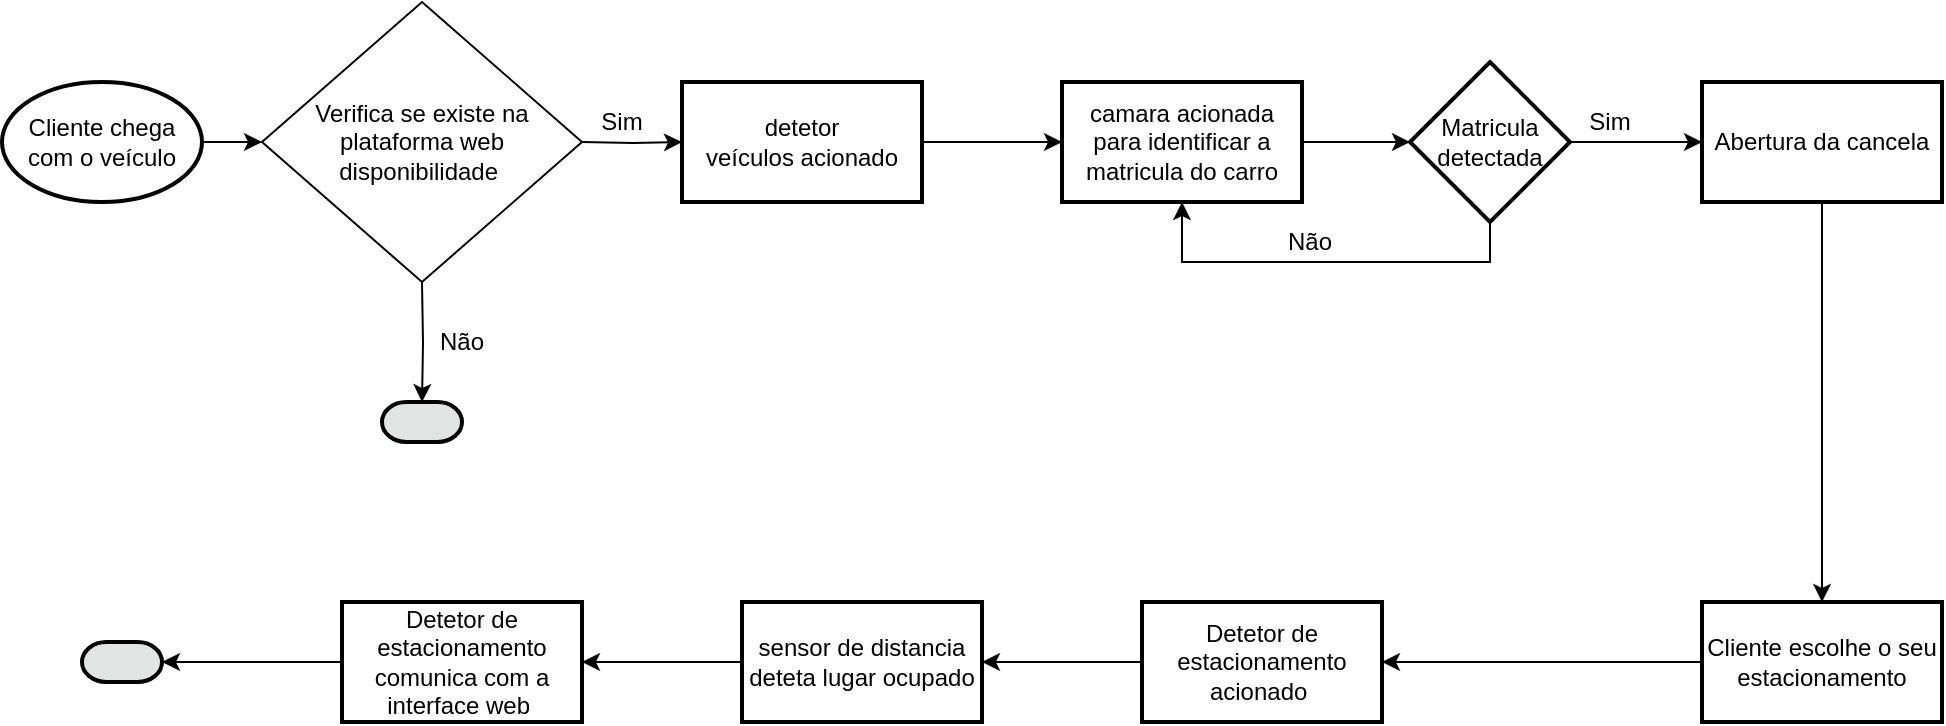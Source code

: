 <mxfile version="14.5.8" type="github">
  <diagram name="Page-1" id="74e2e168-ea6b-b213-b513-2b3c1d86103e">
    <mxGraphModel dx="1038" dy="584" grid="1" gridSize="10" guides="1" tooltips="1" connect="1" arrows="1" fold="1" page="1" pageScale="1" pageWidth="1100" pageHeight="850" background="#ffffff" math="0" shadow="0">
      <root>
        <mxCell id="0" />
        <mxCell id="1" parent="0" />
        <mxCell id="MZQw4CxkcWhRret7eLtc-27" value="" style="edgeStyle=orthogonalEdgeStyle;rounded=0;orthogonalLoop=1;jettySize=auto;html=1;" edge="1" parent="1" source="MZQw4CxkcWhRret7eLtc-1">
          <mxGeometry relative="1" as="geometry">
            <mxPoint x="160" y="170" as="targetPoint" />
          </mxGeometry>
        </mxCell>
        <mxCell id="MZQw4CxkcWhRret7eLtc-1" value="Cliente chega com o veículo" style="strokeWidth=2;html=1;shape=mxgraph.flowchart.start_1;whiteSpace=wrap;" vertex="1" parent="1">
          <mxGeometry x="30" y="140" width="100" height="60" as="geometry" />
        </mxCell>
        <mxCell id="MZQw4CxkcWhRret7eLtc-5" value="" style="edgeStyle=orthogonalEdgeStyle;rounded=0;orthogonalLoop=1;jettySize=auto;html=1;exitX=1;exitY=0.5;exitDx=0;exitDy=0;" edge="1" parent="1" source="MZQw4CxkcWhRret7eLtc-6" target="MZQw4CxkcWhRret7eLtc-4">
          <mxGeometry relative="1" as="geometry">
            <mxPoint x="480" y="170" as="sourcePoint" />
          </mxGeometry>
        </mxCell>
        <mxCell id="MZQw4CxkcWhRret7eLtc-11" value="" style="edgeStyle=orthogonalEdgeStyle;rounded=0;orthogonalLoop=1;jettySize=auto;html=1;" edge="1" parent="1" source="MZQw4CxkcWhRret7eLtc-4" target="MZQw4CxkcWhRret7eLtc-10">
          <mxGeometry relative="1" as="geometry" />
        </mxCell>
        <mxCell id="MZQw4CxkcWhRret7eLtc-4" value="camara acionada para identificar a matricula do carro" style="whiteSpace=wrap;html=1;strokeWidth=2;" vertex="1" parent="1">
          <mxGeometry x="560" y="140" width="120" height="60" as="geometry" />
        </mxCell>
        <mxCell id="MZQw4CxkcWhRret7eLtc-6" value="&lt;span&gt;detetor veículos&amp;nbsp;acionado&lt;/span&gt;" style="whiteSpace=wrap;html=1;strokeWidth=2;" vertex="1" parent="1">
          <mxGeometry x="370" y="140" width="120" height="60" as="geometry" />
        </mxCell>
        <mxCell id="MZQw4CxkcWhRret7eLtc-12" style="edgeStyle=orthogonalEdgeStyle;rounded=0;orthogonalLoop=1;jettySize=auto;html=1;exitX=0.5;exitY=1;exitDx=0;exitDy=0;entryX=0.5;entryY=1;entryDx=0;entryDy=0;" edge="1" parent="1" source="MZQw4CxkcWhRret7eLtc-10" target="MZQw4CxkcWhRret7eLtc-4">
          <mxGeometry relative="1" as="geometry" />
        </mxCell>
        <mxCell id="MZQw4CxkcWhRret7eLtc-15" value="" style="edgeStyle=orthogonalEdgeStyle;rounded=0;orthogonalLoop=1;jettySize=auto;html=1;" edge="1" parent="1" source="MZQw4CxkcWhRret7eLtc-10" target="MZQw4CxkcWhRret7eLtc-14">
          <mxGeometry relative="1" as="geometry" />
        </mxCell>
        <mxCell id="MZQw4CxkcWhRret7eLtc-10" value="Matricula detectada" style="rhombus;whiteSpace=wrap;html=1;strokeWidth=2;" vertex="1" parent="1">
          <mxGeometry x="734" y="130" width="80" height="80" as="geometry" />
        </mxCell>
        <mxCell id="MZQw4CxkcWhRret7eLtc-13" value="Não" style="text;html=1;strokeColor=none;fillColor=none;align=center;verticalAlign=middle;whiteSpace=wrap;rounded=0;" vertex="1" parent="1">
          <mxGeometry x="664" y="210" width="40" height="20" as="geometry" />
        </mxCell>
        <mxCell id="MZQw4CxkcWhRret7eLtc-18" value="" style="edgeStyle=orthogonalEdgeStyle;rounded=0;orthogonalLoop=1;jettySize=auto;html=1;" edge="1" parent="1" source="MZQw4CxkcWhRret7eLtc-14" target="MZQw4CxkcWhRret7eLtc-17">
          <mxGeometry relative="1" as="geometry" />
        </mxCell>
        <mxCell id="MZQw4CxkcWhRret7eLtc-14" value="Abertura da cancela" style="whiteSpace=wrap;html=1;strokeWidth=2;" vertex="1" parent="1">
          <mxGeometry x="880" y="140" width="120" height="60" as="geometry" />
        </mxCell>
        <mxCell id="MZQw4CxkcWhRret7eLtc-16" value="Sim" style="text;html=1;strokeColor=none;fillColor=none;align=center;verticalAlign=middle;whiteSpace=wrap;rounded=0;" vertex="1" parent="1">
          <mxGeometry x="814" y="150" width="40" height="20" as="geometry" />
        </mxCell>
        <mxCell id="MZQw4CxkcWhRret7eLtc-20" value="" style="edgeStyle=orthogonalEdgeStyle;rounded=0;orthogonalLoop=1;jettySize=auto;html=1;" edge="1" parent="1" source="MZQw4CxkcWhRret7eLtc-17" target="MZQw4CxkcWhRret7eLtc-19">
          <mxGeometry relative="1" as="geometry" />
        </mxCell>
        <mxCell id="MZQw4CxkcWhRret7eLtc-17" value="Cliente escolhe o seu estacionamento" style="whiteSpace=wrap;html=1;strokeWidth=2;" vertex="1" parent="1">
          <mxGeometry x="880" y="400" width="120" height="60" as="geometry" />
        </mxCell>
        <mxCell id="MZQw4CxkcWhRret7eLtc-22" value="" style="edgeStyle=orthogonalEdgeStyle;rounded=0;orthogonalLoop=1;jettySize=auto;html=1;" edge="1" parent="1" source="MZQw4CxkcWhRret7eLtc-19" target="MZQw4CxkcWhRret7eLtc-21">
          <mxGeometry relative="1" as="geometry" />
        </mxCell>
        <mxCell id="MZQw4CxkcWhRret7eLtc-19" value="Detetor de estacionamento acionado&amp;nbsp;" style="whiteSpace=wrap;html=1;strokeWidth=2;" vertex="1" parent="1">
          <mxGeometry x="600" y="400" width="120" height="60" as="geometry" />
        </mxCell>
        <mxCell id="MZQw4CxkcWhRret7eLtc-24" value="" style="edgeStyle=orthogonalEdgeStyle;rounded=0;orthogonalLoop=1;jettySize=auto;html=1;" edge="1" parent="1" source="MZQw4CxkcWhRret7eLtc-21" target="MZQw4CxkcWhRret7eLtc-23">
          <mxGeometry relative="1" as="geometry" />
        </mxCell>
        <mxCell id="MZQw4CxkcWhRret7eLtc-21" value="sensor de distancia deteta lugar ocupado" style="whiteSpace=wrap;html=1;strokeWidth=2;" vertex="1" parent="1">
          <mxGeometry x="400" y="400" width="120" height="60" as="geometry" />
        </mxCell>
        <mxCell id="MZQw4CxkcWhRret7eLtc-37" value="" style="edgeStyle=orthogonalEdgeStyle;rounded=0;orthogonalLoop=1;jettySize=auto;html=1;" edge="1" parent="1" source="MZQw4CxkcWhRret7eLtc-23" target="MZQw4CxkcWhRret7eLtc-36">
          <mxGeometry relative="1" as="geometry" />
        </mxCell>
        <mxCell id="MZQw4CxkcWhRret7eLtc-23" value="Detetor de estacionamento comunica com a interface web&amp;nbsp;" style="whiteSpace=wrap;html=1;strokeWidth=2;" vertex="1" parent="1">
          <mxGeometry x="200" y="400" width="120" height="60" as="geometry" />
        </mxCell>
        <mxCell id="MZQw4CxkcWhRret7eLtc-28" value="" style="edgeStyle=orthogonalEdgeStyle;rounded=0;orthogonalLoop=1;jettySize=auto;html=1;" edge="1" parent="1" target="MZQw4CxkcWhRret7eLtc-6">
          <mxGeometry relative="1" as="geometry">
            <mxPoint x="320" y="170" as="sourcePoint" />
          </mxGeometry>
        </mxCell>
        <mxCell id="MZQw4CxkcWhRret7eLtc-30" value="" style="edgeStyle=orthogonalEdgeStyle;rounded=0;orthogonalLoop=1;jettySize=auto;html=1;entryX=0.5;entryY=0;entryDx=0;entryDy=0;entryPerimeter=0;" edge="1" parent="1" target="MZQw4CxkcWhRret7eLtc-35">
          <mxGeometry relative="1" as="geometry">
            <mxPoint x="240" y="240" as="sourcePoint" />
            <mxPoint x="240" y="300" as="targetPoint" />
          </mxGeometry>
        </mxCell>
        <mxCell id="MZQw4CxkcWhRret7eLtc-26" value="Verifica se existe na plataforma web disponibilidade&amp;nbsp;" style="rhombus;whiteSpace=wrap;html=1;" vertex="1" parent="1">
          <mxGeometry x="160" y="100" width="160" height="140" as="geometry" />
        </mxCell>
        <mxCell id="MZQw4CxkcWhRret7eLtc-32" value="Sim" style="text;html=1;strokeColor=none;fillColor=none;align=center;verticalAlign=middle;whiteSpace=wrap;rounded=0;" vertex="1" parent="1">
          <mxGeometry x="320" y="150" width="40" height="20" as="geometry" />
        </mxCell>
        <mxCell id="MZQw4CxkcWhRret7eLtc-33" value="Não" style="text;html=1;strokeColor=none;fillColor=none;align=center;verticalAlign=middle;whiteSpace=wrap;rounded=0;" vertex="1" parent="1">
          <mxGeometry x="240" y="260" width="40" height="20" as="geometry" />
        </mxCell>
        <mxCell id="MZQw4CxkcWhRret7eLtc-35" value="" style="strokeWidth=2;html=1;shape=mxgraph.flowchart.terminator;whiteSpace=wrap;fillColor=#E2E3E3;" vertex="1" parent="1">
          <mxGeometry x="220" y="300" width="40" height="20" as="geometry" />
        </mxCell>
        <mxCell id="MZQw4CxkcWhRret7eLtc-36" value="" style="strokeWidth=2;html=1;shape=mxgraph.flowchart.terminator;whiteSpace=wrap;fillColor=#E2E3E3;" vertex="1" parent="1">
          <mxGeometry x="70" y="420" width="40" height="20" as="geometry" />
        </mxCell>
      </root>
    </mxGraphModel>
  </diagram>
</mxfile>
